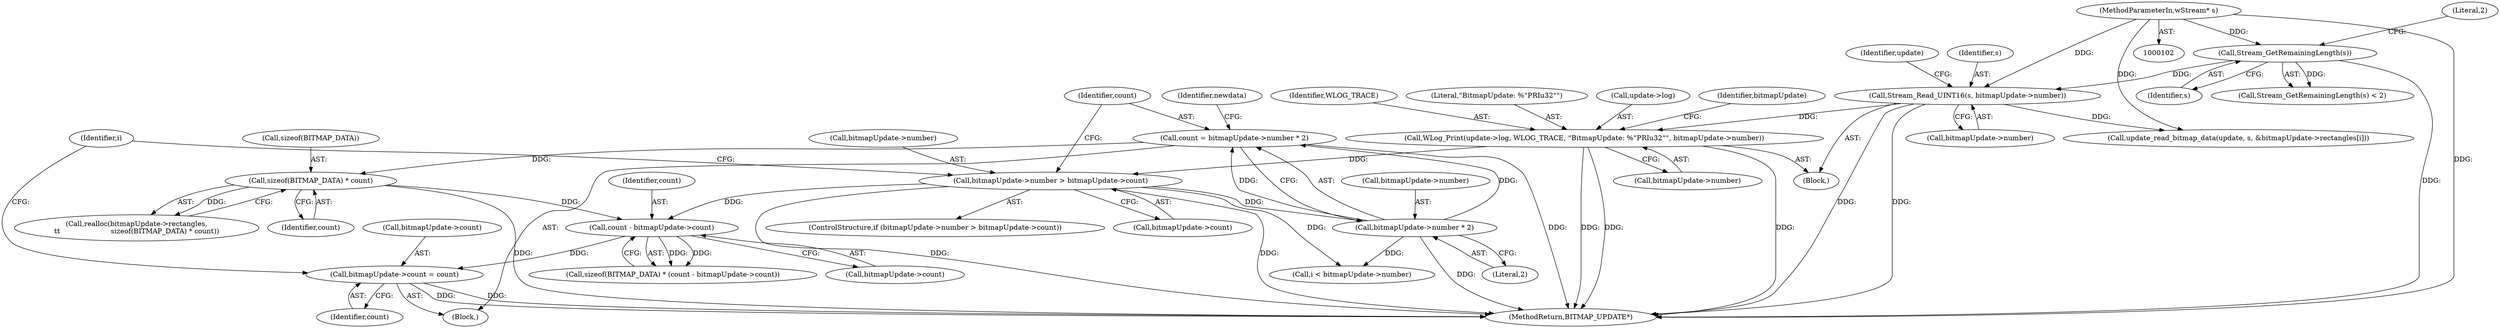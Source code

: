 digraph "0_FreeRDP_445a5a42c500ceb80f8fa7f2c11f3682538033f3@pointer" {
"1000194" [label="(Call,bitmapUpdate->count = count)"];
"1000189" [label="(Call,count - bitmapUpdate->count)"];
"1000164" [label="(Call,sizeof(BITMAP_DATA) * count)"];
"1000148" [label="(Call,count = bitmapUpdate->number * 2)"];
"1000150" [label="(Call,bitmapUpdate->number * 2)"];
"1000139" [label="(Call,bitmapUpdate->number > bitmapUpdate->count)"];
"1000129" [label="(Call,WLog_Print(update->log, WLOG_TRACE, \"BitmapUpdate: %\"PRIu32\"\", bitmapUpdate->number))"];
"1000124" [label="(Call,Stream_Read_UINT16(s, bitmapUpdate->number))"];
"1000120" [label="(Call,Stream_GetRemainingLength(s))"];
"1000104" [label="(MethodParameterIn,wStream* s)"];
"1000139" [label="(Call,bitmapUpdate->number > bitmapUpdate->count)"];
"1000126" [label="(Call,bitmapUpdate->number)"];
"1000198" [label="(Identifier,count)"];
"1000122" [label="(Literal,2)"];
"1000151" [label="(Call,bitmapUpdate->number)"];
"1000191" [label="(Call,bitmapUpdate->count)"];
"1000186" [label="(Call,sizeof(BITMAP_DATA) * (count - bitmapUpdate->count))"];
"1000143" [label="(Call,bitmapUpdate->count)"];
"1000194" [label="(Call,bitmapUpdate->count = count)"];
"1000167" [label="(Identifier,count)"];
"1000130" [label="(Call,update->log)"];
"1000157" [label="(Identifier,newdata)"];
"1000104" [label="(MethodParameterIn,wStream* s)"];
"1000141" [label="(Identifier,bitmapUpdate)"];
"1000213" [label="(Call,update_read_bitmap_data(update, s, &bitmapUpdate->rectangles[i]))"];
"1000140" [label="(Call,bitmapUpdate->number)"];
"1000165" [label="(Call,sizeof(BITMAP_DATA))"];
"1000189" [label="(Call,count - bitmapUpdate->count)"];
"1000120" [label="(Call,Stream_GetRemainingLength(s))"];
"1000190" [label="(Identifier,count)"];
"1000164" [label="(Call,sizeof(BITMAP_DATA) * count)"];
"1000119" [label="(Call,Stream_GetRemainingLength(s) < 2)"];
"1000148" [label="(Call,count = bitmapUpdate->number * 2)"];
"1000160" [label="(Call,realloc(bitmapUpdate->rectangles,\n\t\t                       sizeof(BITMAP_DATA) * count))"];
"1000138" [label="(ControlStructure,if (bitmapUpdate->number > bitmapUpdate->count))"];
"1000203" [label="(Call,i < bitmapUpdate->number)"];
"1000135" [label="(Call,bitmapUpdate->number)"];
"1000146" [label="(Block,)"];
"1000124" [label="(Call,Stream_Read_UINT16(s, bitmapUpdate->number))"];
"1000129" [label="(Call,WLog_Print(update->log, WLOG_TRACE, \"BitmapUpdate: %\"PRIu32\"\", bitmapUpdate->number))"];
"1000133" [label="(Identifier,WLOG_TRACE)"];
"1000131" [label="(Identifier,update)"];
"1000125" [label="(Identifier,s)"];
"1000149" [label="(Identifier,count)"];
"1000233" [label="(MethodReturn,BITMAP_UPDATE*)"];
"1000195" [label="(Call,bitmapUpdate->count)"];
"1000201" [label="(Identifier,i)"];
"1000154" [label="(Literal,2)"];
"1000134" [label="(Literal,\"BitmapUpdate: %\"PRIu32\"\")"];
"1000150" [label="(Call,bitmapUpdate->number * 2)"];
"1000105" [label="(Block,)"];
"1000121" [label="(Identifier,s)"];
"1000194" -> "1000146"  [label="AST: "];
"1000194" -> "1000198"  [label="CFG: "];
"1000195" -> "1000194"  [label="AST: "];
"1000198" -> "1000194"  [label="AST: "];
"1000201" -> "1000194"  [label="CFG: "];
"1000194" -> "1000233"  [label="DDG: "];
"1000194" -> "1000233"  [label="DDG: "];
"1000189" -> "1000194"  [label="DDG: "];
"1000189" -> "1000186"  [label="AST: "];
"1000189" -> "1000191"  [label="CFG: "];
"1000190" -> "1000189"  [label="AST: "];
"1000191" -> "1000189"  [label="AST: "];
"1000186" -> "1000189"  [label="CFG: "];
"1000189" -> "1000186"  [label="DDG: "];
"1000189" -> "1000186"  [label="DDG: "];
"1000164" -> "1000189"  [label="DDG: "];
"1000139" -> "1000189"  [label="DDG: "];
"1000164" -> "1000160"  [label="AST: "];
"1000164" -> "1000167"  [label="CFG: "];
"1000165" -> "1000164"  [label="AST: "];
"1000167" -> "1000164"  [label="AST: "];
"1000160" -> "1000164"  [label="CFG: "];
"1000164" -> "1000233"  [label="DDG: "];
"1000164" -> "1000160"  [label="DDG: "];
"1000148" -> "1000164"  [label="DDG: "];
"1000148" -> "1000146"  [label="AST: "];
"1000148" -> "1000150"  [label="CFG: "];
"1000149" -> "1000148"  [label="AST: "];
"1000150" -> "1000148"  [label="AST: "];
"1000157" -> "1000148"  [label="CFG: "];
"1000148" -> "1000233"  [label="DDG: "];
"1000150" -> "1000148"  [label="DDG: "];
"1000150" -> "1000148"  [label="DDG: "];
"1000150" -> "1000154"  [label="CFG: "];
"1000151" -> "1000150"  [label="AST: "];
"1000154" -> "1000150"  [label="AST: "];
"1000150" -> "1000233"  [label="DDG: "];
"1000139" -> "1000150"  [label="DDG: "];
"1000150" -> "1000203"  [label="DDG: "];
"1000139" -> "1000138"  [label="AST: "];
"1000139" -> "1000143"  [label="CFG: "];
"1000140" -> "1000139"  [label="AST: "];
"1000143" -> "1000139"  [label="AST: "];
"1000149" -> "1000139"  [label="CFG: "];
"1000201" -> "1000139"  [label="CFG: "];
"1000139" -> "1000233"  [label="DDG: "];
"1000139" -> "1000233"  [label="DDG: "];
"1000129" -> "1000139"  [label="DDG: "];
"1000139" -> "1000203"  [label="DDG: "];
"1000129" -> "1000105"  [label="AST: "];
"1000129" -> "1000135"  [label="CFG: "];
"1000130" -> "1000129"  [label="AST: "];
"1000133" -> "1000129"  [label="AST: "];
"1000134" -> "1000129"  [label="AST: "];
"1000135" -> "1000129"  [label="AST: "];
"1000141" -> "1000129"  [label="CFG: "];
"1000129" -> "1000233"  [label="DDG: "];
"1000129" -> "1000233"  [label="DDG: "];
"1000129" -> "1000233"  [label="DDG: "];
"1000124" -> "1000129"  [label="DDG: "];
"1000124" -> "1000105"  [label="AST: "];
"1000124" -> "1000126"  [label="CFG: "];
"1000125" -> "1000124"  [label="AST: "];
"1000126" -> "1000124"  [label="AST: "];
"1000131" -> "1000124"  [label="CFG: "];
"1000124" -> "1000233"  [label="DDG: "];
"1000124" -> "1000233"  [label="DDG: "];
"1000120" -> "1000124"  [label="DDG: "];
"1000104" -> "1000124"  [label="DDG: "];
"1000124" -> "1000213"  [label="DDG: "];
"1000120" -> "1000119"  [label="AST: "];
"1000120" -> "1000121"  [label="CFG: "];
"1000121" -> "1000120"  [label="AST: "];
"1000122" -> "1000120"  [label="CFG: "];
"1000120" -> "1000233"  [label="DDG: "];
"1000120" -> "1000119"  [label="DDG: "];
"1000104" -> "1000120"  [label="DDG: "];
"1000104" -> "1000102"  [label="AST: "];
"1000104" -> "1000233"  [label="DDG: "];
"1000104" -> "1000213"  [label="DDG: "];
}
